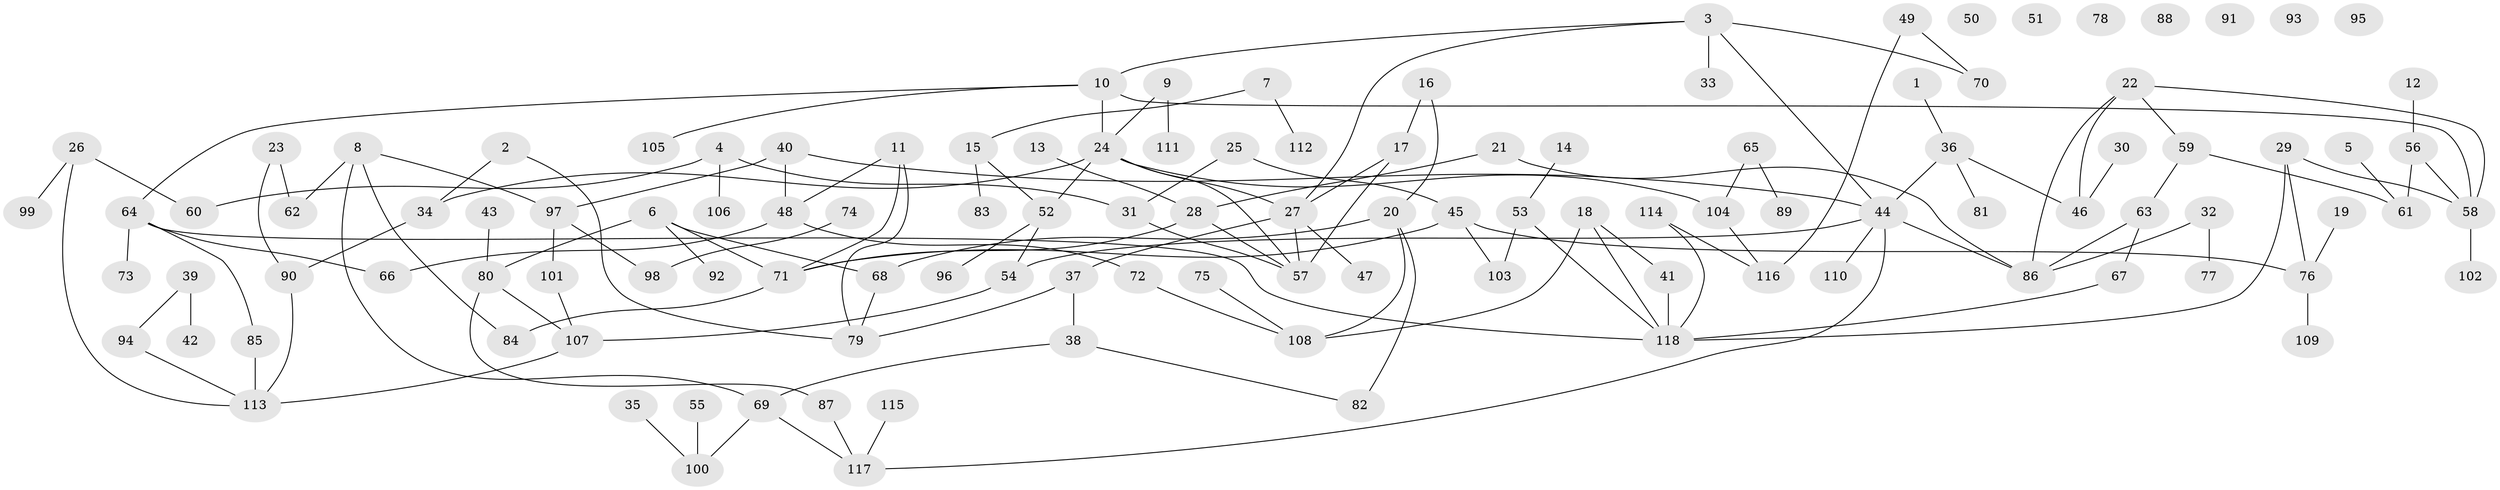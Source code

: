// Generated by graph-tools (version 1.1) at 2025/40/03/09/25 04:40:13]
// undirected, 118 vertices, 146 edges
graph export_dot {
graph [start="1"]
  node [color=gray90,style=filled];
  1;
  2;
  3;
  4;
  5;
  6;
  7;
  8;
  9;
  10;
  11;
  12;
  13;
  14;
  15;
  16;
  17;
  18;
  19;
  20;
  21;
  22;
  23;
  24;
  25;
  26;
  27;
  28;
  29;
  30;
  31;
  32;
  33;
  34;
  35;
  36;
  37;
  38;
  39;
  40;
  41;
  42;
  43;
  44;
  45;
  46;
  47;
  48;
  49;
  50;
  51;
  52;
  53;
  54;
  55;
  56;
  57;
  58;
  59;
  60;
  61;
  62;
  63;
  64;
  65;
  66;
  67;
  68;
  69;
  70;
  71;
  72;
  73;
  74;
  75;
  76;
  77;
  78;
  79;
  80;
  81;
  82;
  83;
  84;
  85;
  86;
  87;
  88;
  89;
  90;
  91;
  92;
  93;
  94;
  95;
  96;
  97;
  98;
  99;
  100;
  101;
  102;
  103;
  104;
  105;
  106;
  107;
  108;
  109;
  110;
  111;
  112;
  113;
  114;
  115;
  116;
  117;
  118;
  1 -- 36;
  2 -- 34;
  2 -- 79;
  3 -- 10;
  3 -- 27;
  3 -- 33;
  3 -- 44;
  3 -- 70;
  4 -- 31;
  4 -- 60;
  4 -- 106;
  5 -- 61;
  6 -- 68;
  6 -- 71;
  6 -- 80;
  6 -- 92;
  7 -- 15;
  7 -- 112;
  8 -- 62;
  8 -- 69;
  8 -- 84;
  8 -- 97;
  9 -- 24;
  9 -- 111;
  10 -- 24;
  10 -- 58;
  10 -- 64;
  10 -- 105;
  11 -- 48;
  11 -- 71;
  11 -- 79;
  12 -- 56;
  13 -- 28;
  14 -- 53;
  15 -- 52;
  15 -- 83;
  16 -- 17;
  16 -- 20;
  17 -- 27;
  17 -- 57;
  18 -- 41;
  18 -- 108;
  18 -- 118;
  19 -- 76;
  20 -- 68;
  20 -- 82;
  20 -- 108;
  21 -- 28;
  21 -- 86;
  22 -- 46;
  22 -- 58;
  22 -- 59;
  22 -- 86;
  23 -- 62;
  23 -- 90;
  24 -- 27;
  24 -- 34;
  24 -- 52;
  24 -- 57;
  24 -- 104;
  25 -- 31;
  25 -- 45;
  26 -- 60;
  26 -- 99;
  26 -- 113;
  27 -- 37;
  27 -- 47;
  27 -- 57;
  28 -- 57;
  28 -- 71;
  29 -- 58;
  29 -- 76;
  29 -- 118;
  30 -- 46;
  31 -- 57;
  32 -- 77;
  32 -- 86;
  34 -- 90;
  35 -- 100;
  36 -- 44;
  36 -- 46;
  36 -- 81;
  37 -- 38;
  37 -- 79;
  38 -- 69;
  38 -- 82;
  39 -- 42;
  39 -- 94;
  40 -- 44;
  40 -- 48;
  40 -- 97;
  41 -- 118;
  43 -- 80;
  44 -- 54;
  44 -- 86;
  44 -- 110;
  44 -- 117;
  45 -- 71;
  45 -- 76;
  45 -- 103;
  48 -- 66;
  48 -- 72;
  49 -- 70;
  49 -- 116;
  52 -- 54;
  52 -- 96;
  53 -- 103;
  53 -- 118;
  54 -- 107;
  55 -- 100;
  56 -- 58;
  56 -- 61;
  58 -- 102;
  59 -- 61;
  59 -- 63;
  63 -- 67;
  63 -- 86;
  64 -- 66;
  64 -- 73;
  64 -- 85;
  64 -- 118;
  65 -- 89;
  65 -- 104;
  67 -- 118;
  68 -- 79;
  69 -- 100;
  69 -- 117;
  71 -- 84;
  72 -- 108;
  74 -- 98;
  75 -- 108;
  76 -- 109;
  80 -- 87;
  80 -- 107;
  85 -- 113;
  87 -- 117;
  90 -- 113;
  94 -- 113;
  97 -- 98;
  97 -- 101;
  101 -- 107;
  104 -- 116;
  107 -- 113;
  114 -- 116;
  114 -- 118;
  115 -- 117;
}
